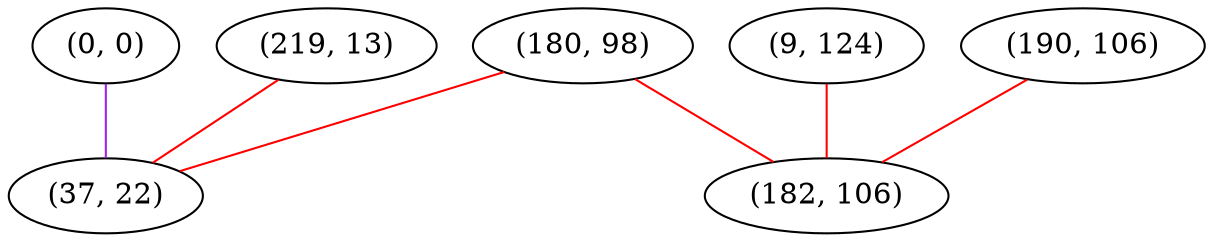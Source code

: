 graph "" {
"(0, 0)";
"(180, 98)";
"(9, 124)";
"(219, 13)";
"(190, 106)";
"(37, 22)";
"(182, 106)";
"(0, 0)" -- "(37, 22)"  [color=purple, key=0, weight=4];
"(180, 98)" -- "(37, 22)"  [color=red, key=0, weight=1];
"(180, 98)" -- "(182, 106)"  [color=red, key=0, weight=1];
"(9, 124)" -- "(182, 106)"  [color=red, key=0, weight=1];
"(219, 13)" -- "(37, 22)"  [color=red, key=0, weight=1];
"(190, 106)" -- "(182, 106)"  [color=red, key=0, weight=1];
}
